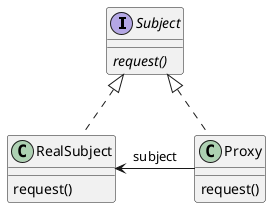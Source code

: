 @startuml
interface Subject {
{abstract} request()
}
together {
class RealSubject
class Proxy
}
 
RealSubject : request()
Proxy : request()
 
Subject <|.. RealSubject
Subject <|.. Proxy
RealSubject <- Proxy : subject
@enduml
